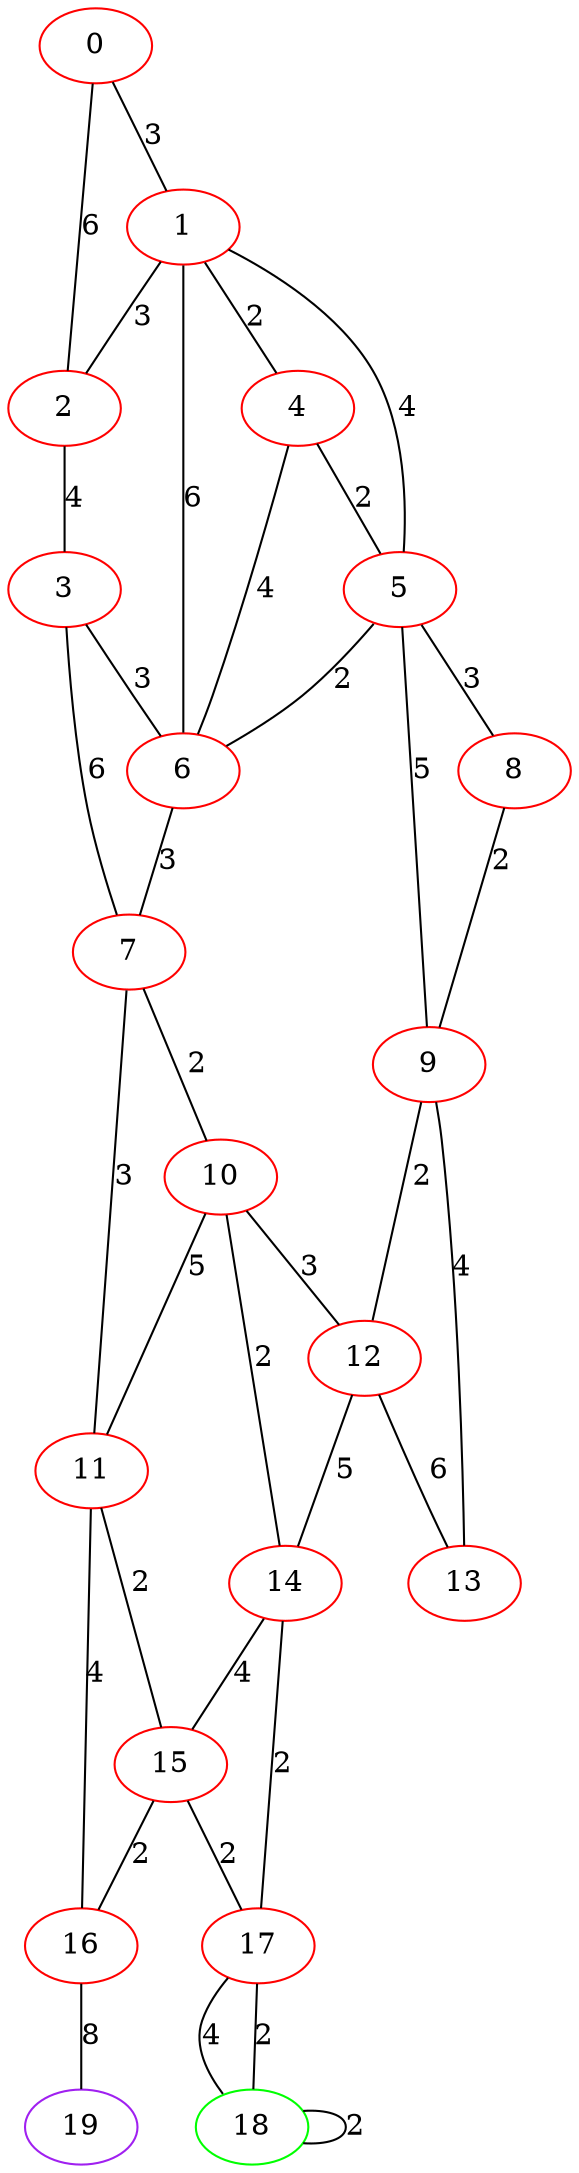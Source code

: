 graph "" {
0 [color=red, weight=1];
1 [color=red, weight=1];
2 [color=red, weight=1];
3 [color=red, weight=1];
4 [color=red, weight=1];
5 [color=red, weight=1];
6 [color=red, weight=1];
7 [color=red, weight=1];
8 [color=red, weight=1];
9 [color=red, weight=1];
10 [color=red, weight=1];
11 [color=red, weight=1];
12 [color=red, weight=1];
13 [color=red, weight=1];
14 [color=red, weight=1];
15 [color=red, weight=1];
16 [color=red, weight=1];
17 [color=red, weight=1];
18 [color=green, weight=2];
19 [color=purple, weight=4];
0 -- 1  [key=0, label=3];
0 -- 2  [key=0, label=6];
1 -- 2  [key=0, label=3];
1 -- 4  [key=0, label=2];
1 -- 5  [key=0, label=4];
1 -- 6  [key=0, label=6];
2 -- 3  [key=0, label=4];
3 -- 6  [key=0, label=3];
3 -- 7  [key=0, label=6];
4 -- 5  [key=0, label=2];
4 -- 6  [key=0, label=4];
5 -- 8  [key=0, label=3];
5 -- 9  [key=0, label=5];
5 -- 6  [key=0, label=2];
6 -- 7  [key=0, label=3];
7 -- 11  [key=0, label=3];
7 -- 10  [key=0, label=2];
8 -- 9  [key=0, label=2];
9 -- 12  [key=0, label=2];
9 -- 13  [key=0, label=4];
10 -- 11  [key=0, label=5];
10 -- 12  [key=0, label=3];
10 -- 14  [key=0, label=2];
11 -- 16  [key=0, label=4];
11 -- 15  [key=0, label=2];
12 -- 13  [key=0, label=6];
12 -- 14  [key=0, label=5];
14 -- 17  [key=0, label=2];
14 -- 15  [key=0, label=4];
15 -- 16  [key=0, label=2];
15 -- 17  [key=0, label=2];
16 -- 19  [key=0, label=8];
17 -- 18  [key=0, label=4];
17 -- 18  [key=1, label=2];
18 -- 18  [key=0, label=2];
}
